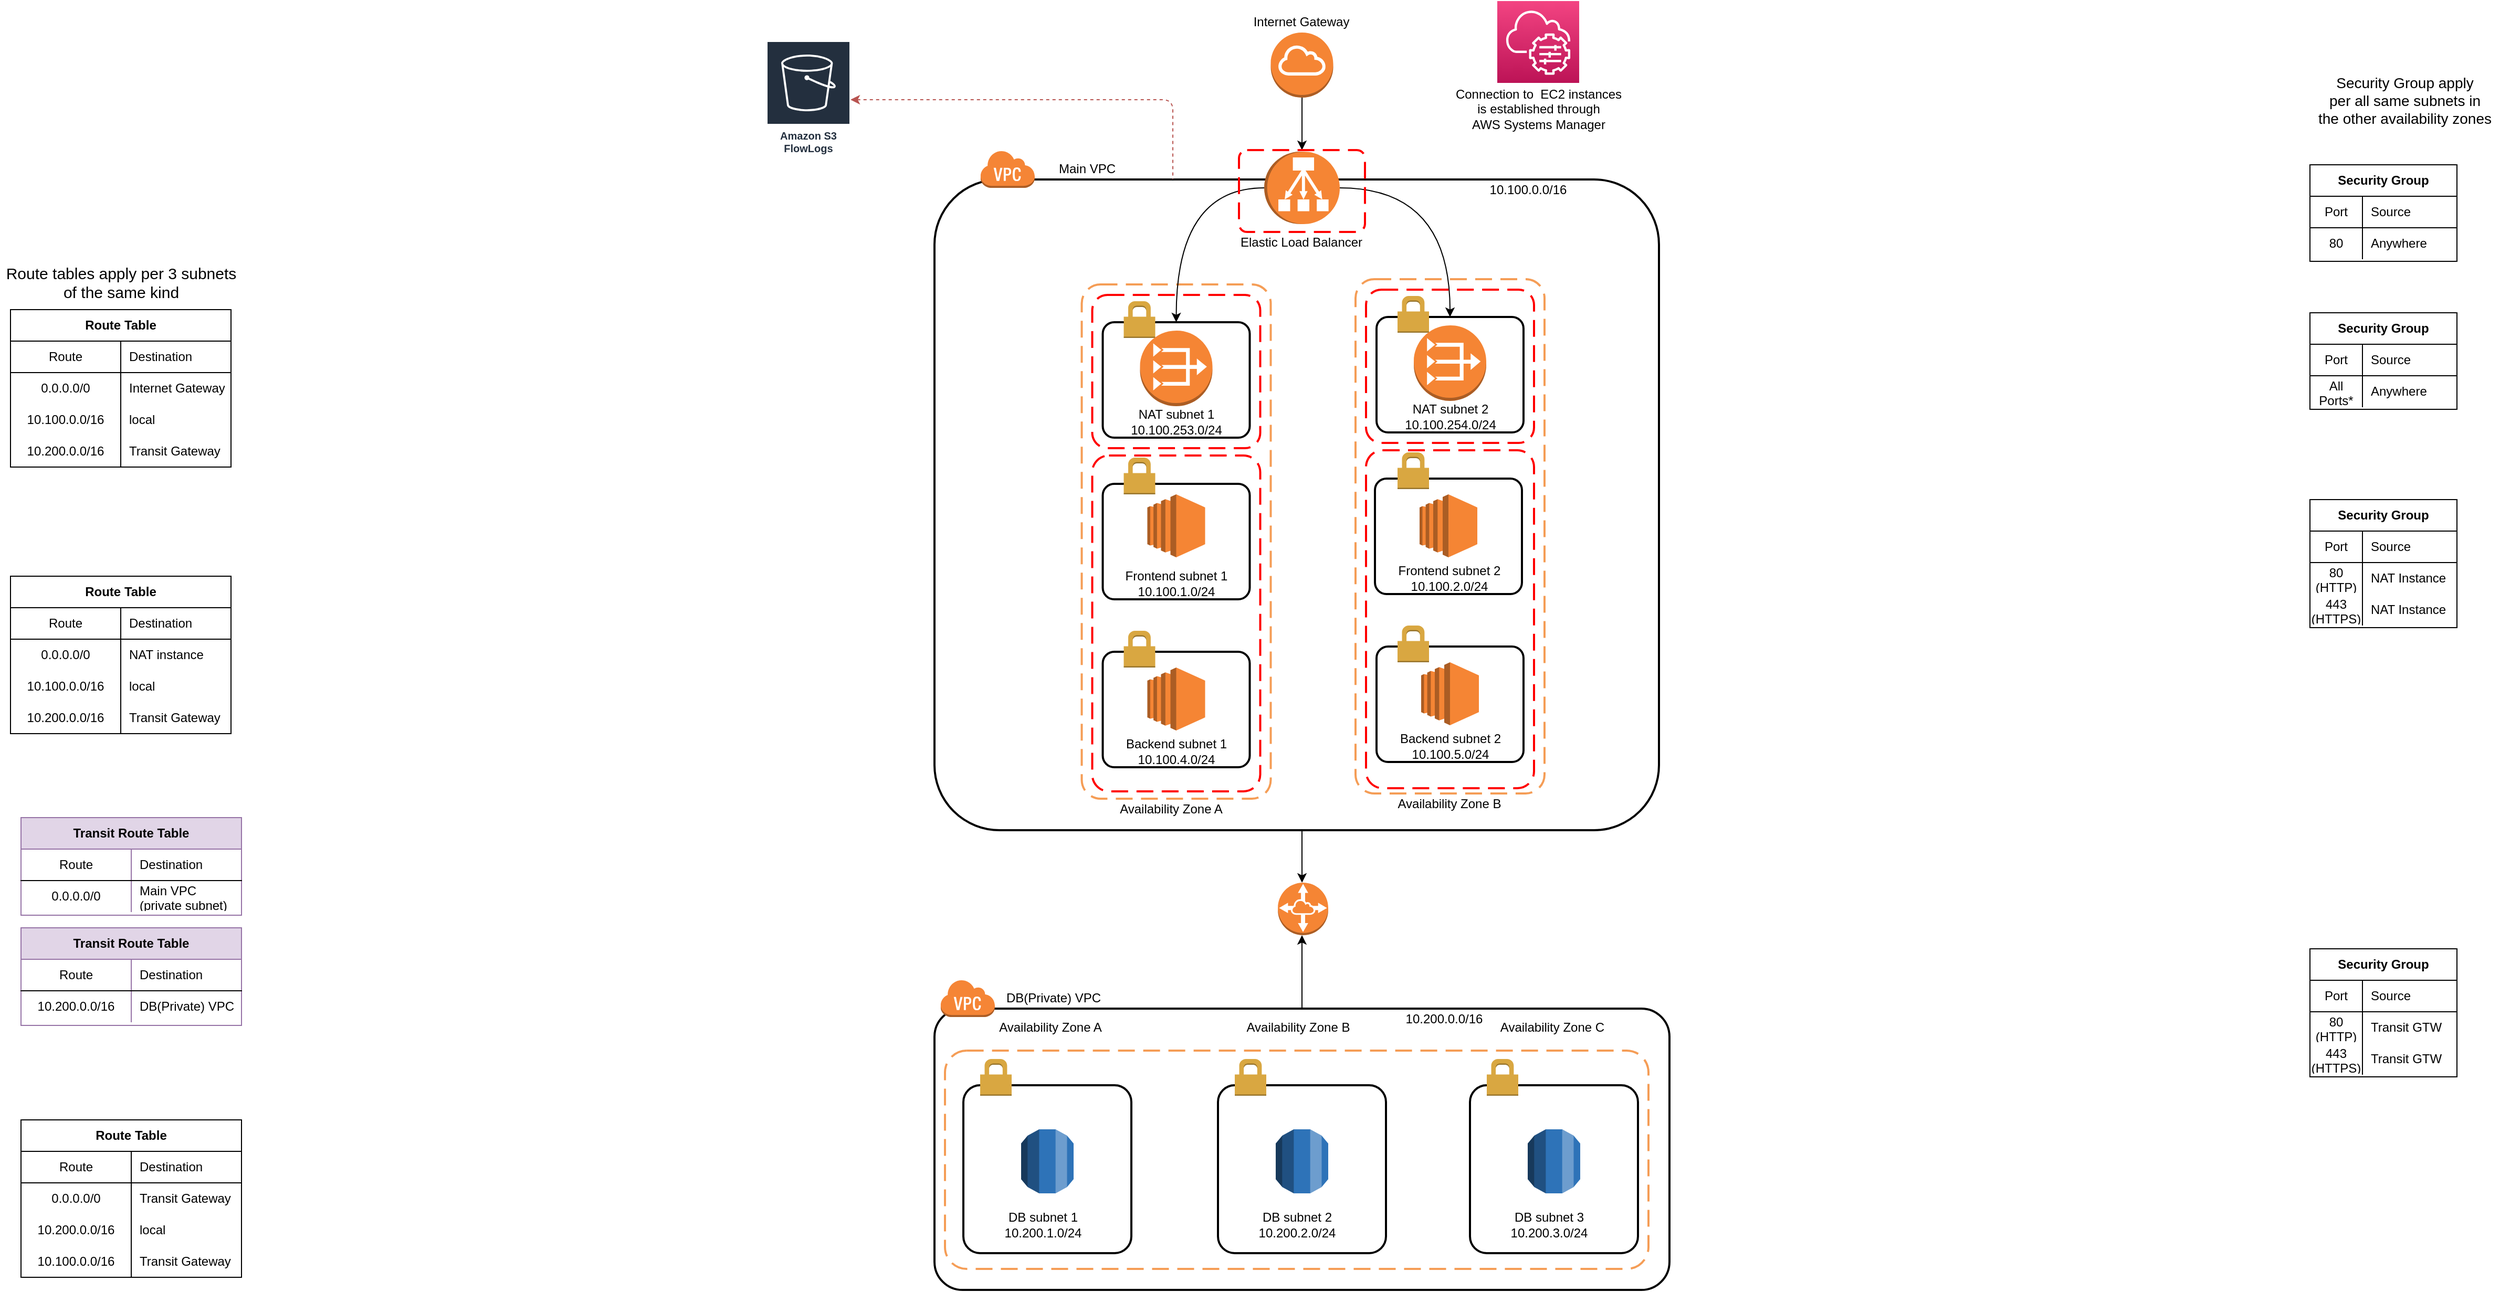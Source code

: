 <mxfile version="13.9.5" type="device"><diagram id="u-KpVl3LPuzqd1FLhE1K" name="Page-1"><mxGraphModel dx="2523" dy="2095" grid="1" gridSize="10" guides="1" tooltips="1" connect="1" arrows="1" fold="1" page="1" pageScale="1" pageWidth="850" pageHeight="1100" math="0" shadow="0"><root><mxCell id="0"/><mxCell id="1" parent="0"/><mxCell id="v0K3aCqld80PBdn51P-c-20" value="" style="rounded=1;arcSize=10;dashed=1;strokeColor=#ff0000;fillColor=none;gradientColor=none;dashPattern=8 4;strokeWidth=2;" parent="1" vertex="1"><mxGeometry x="771" y="208" width="160" height="322" as="geometry"/></mxCell><mxCell id="v0K3aCqld80PBdn51P-c-19" value="" style="rounded=1;arcSize=10;dashed=1;strokeColor=#ff0000;fillColor=none;gradientColor=none;dashPattern=8 4;strokeWidth=2;" parent="1" vertex="1"><mxGeometry x="510.25" y="213" width="160" height="320" as="geometry"/></mxCell><mxCell id="mze9OKE3lKUnxKF8dOwF-24" value="" style="rounded=1;arcSize=10;dashed=0;fillColor=none;gradientColor=none;strokeWidth=2;" parent="1" vertex="1"><mxGeometry x="360" y="-50" width="690" height="620" as="geometry"/></mxCell><mxCell id="xp6jMiDXwHvbQ9NNgR24-26" value="" style="rounded=1;arcSize=10;dashed=1;strokeColor=#F59D56;fillColor=none;gradientColor=none;dashPattern=8 4;strokeWidth=2;" parent="1" vertex="1"><mxGeometry x="761" y="45" width="180" height="490" as="geometry"/></mxCell><mxCell id="xp6jMiDXwHvbQ9NNgR24-25" value="" style="rounded=1;arcSize=10;dashed=1;strokeColor=#F59D56;fillColor=none;gradientColor=none;dashPattern=8 4;strokeWidth=2;" parent="1" vertex="1"><mxGeometry x="500.25" y="50" width="180" height="490" as="geometry"/></mxCell><mxCell id="mze9OKE3lKUnxKF8dOwF-36" value="" style="rounded=1;arcSize=10;dashed=0;fillColor=none;gradientColor=none;strokeWidth=2;" parent="1" vertex="1"><mxGeometry x="360" y="740" width="700" height="268" as="geometry"/></mxCell><mxCell id="8Pp00LctyCy5F-0Wo2qA-59" value="" style="rounded=1;arcSize=10;dashed=1;strokeColor=#F59D56;fillColor=none;gradientColor=none;dashPattern=8 4;strokeWidth=2;" parent="1" vertex="1"><mxGeometry x="370" y="780" width="670" height="208" as="geometry"/></mxCell><mxCell id="8Pp00LctyCy5F-0Wo2qA-6" value="" style="rounded=1;arcSize=10;dashed=0;fillColor=none;gradientColor=none;strokeWidth=2;" parent="1" vertex="1"><mxGeometry x="781" y="81" width="140" height="110" as="geometry"/></mxCell><mxCell id="8Pp00LctyCy5F-0Wo2qA-14" value="" style="rounded=1;arcSize=10;dashed=0;fillColor=none;gradientColor=none;strokeWidth=2;" parent="1" vertex="1"><mxGeometry x="520.25" y="86" width="140" height="110" as="geometry"/></mxCell><mxCell id="mze9OKE3lKUnxKF8dOwF-27" value="" style="rounded=1;arcSize=10;dashed=0;fillColor=none;gradientColor=none;strokeWidth=2;" parent="1" vertex="1"><mxGeometry x="520.25" y="240" width="140" height="110" as="geometry"/></mxCell><mxCell id="mze9OKE3lKUnxKF8dOwF-35" style="edgeStyle=orthogonalEdgeStyle;rounded=0;orthogonalLoop=1;jettySize=auto;html=1;" parent="1" source="mze9OKE3lKUnxKF8dOwF-24" edge="1"><mxGeometry relative="1" as="geometry"><mxPoint x="710.059" y="620" as="targetPoint"/><Array as="points"><mxPoint x="710" y="600"/><mxPoint x="710" y="600"/></Array></mxGeometry></mxCell><mxCell id="mze9OKE3lKUnxKF8dOwF-25" value="" style="dashed=0;html=1;shape=mxgraph.aws3.virtual_private_cloud;fillColor=#F58536;gradientColor=none;dashed=0;" parent="1" vertex="1"><mxGeometry x="403.5" y="-78" width="52" height="36" as="geometry"/></mxCell><mxCell id="mze9OKE3lKUnxKF8dOwF-26" value="" style="outlineConnect=0;dashed=0;verticalLabelPosition=bottom;verticalAlign=top;align=center;html=1;shape=mxgraph.aws3.ec2;fillColor=#F58534;gradientColor=none;" parent="1" vertex="1"><mxGeometry x="562.75" y="250" width="55" height="60" as="geometry"/></mxCell><mxCell id="mze9OKE3lKUnxKF8dOwF-28" value="" style="dashed=0;html=1;shape=mxgraph.aws3.permissions;fillColor=#D9A741;gradientColor=none;dashed=0;" parent="1" vertex="1"><mxGeometry x="540.25" y="215" width="30" height="35" as="geometry"/></mxCell><mxCell id="mze9OKE3lKUnxKF8dOwF-29" value="Main VPC" style="text;html=1;align=center;verticalAlign=middle;resizable=0;points=[];autosize=1;" parent="1" vertex="1"><mxGeometry x="470" y="-70" width="70" height="20" as="geometry"/></mxCell><mxCell id="mze9OKE3lKUnxKF8dOwF-31" value="Frontend subnet 1&lt;br&gt;10.100.1.0/24" style="text;html=1;align=center;verticalAlign=middle;resizable=0;points=[];autosize=1;" parent="1" vertex="1"><mxGeometry x="535.25" y="320" width="110" height="30" as="geometry"/></mxCell><mxCell id="8Pp00LctyCy5F-0Wo2qA-65" style="edgeStyle=orthogonalEdgeStyle;rounded=0;orthogonalLoop=1;jettySize=auto;html=1;" parent="1" source="mze9OKE3lKUnxKF8dOwF-36" edge="1"><mxGeometry relative="1" as="geometry"><mxPoint x="710" y="670" as="targetPoint"/></mxGeometry></mxCell><mxCell id="mze9OKE3lKUnxKF8dOwF-37" value="" style="dashed=0;html=1;shape=mxgraph.aws3.virtual_private_cloud;fillColor=#F58536;gradientColor=none;dashed=0;" parent="1" vertex="1"><mxGeometry x="365.5" y="712" width="52" height="36" as="geometry"/></mxCell><mxCell id="mze9OKE3lKUnxKF8dOwF-41" value="DB(Private) VPC" style="text;html=1;align=center;verticalAlign=middle;resizable=0;points=[];autosize=1;" parent="1" vertex="1"><mxGeometry x="417.5" y="720" width="110" height="20" as="geometry"/></mxCell><mxCell id="xp6jMiDXwHvbQ9NNgR24-2" value="" style="outlineConnect=0;dashed=0;verticalLabelPosition=bottom;verticalAlign=top;align=center;html=1;shape=mxgraph.aws3.ec2;fillColor=#F58534;gradientColor=none;" parent="1" vertex="1"><mxGeometry x="822" y="250" width="55" height="60" as="geometry"/></mxCell><mxCell id="xp6jMiDXwHvbQ9NNgR24-3" value="" style="rounded=1;arcSize=10;dashed=0;fillColor=none;gradientColor=none;strokeWidth=2;" parent="1" vertex="1"><mxGeometry x="779.5" y="235" width="140" height="110" as="geometry"/></mxCell><mxCell id="xp6jMiDXwHvbQ9NNgR24-4" value="" style="dashed=0;html=1;shape=mxgraph.aws3.permissions;fillColor=#D9A741;gradientColor=none;dashed=0;" parent="1" vertex="1"><mxGeometry x="801" y="210" width="30" height="35" as="geometry"/></mxCell><mxCell id="xp6jMiDXwHvbQ9NNgR24-5" value="Frontend subnet 2&lt;br&gt;10.100.2.0/24" style="text;html=1;align=center;verticalAlign=middle;resizable=0;points=[];autosize=1;" parent="1" vertex="1"><mxGeometry x="794.5" y="315" width="110" height="30" as="geometry"/></mxCell><mxCell id="xp6jMiDXwHvbQ9NNgR24-10" value="" style="outlineConnect=0;dashed=0;verticalLabelPosition=bottom;verticalAlign=top;align=center;html=1;shape=mxgraph.aws3.ec2;fillColor=#F58534;gradientColor=none;" parent="1" vertex="1"><mxGeometry x="562.75" y="415" width="55" height="60" as="geometry"/></mxCell><mxCell id="xp6jMiDXwHvbQ9NNgR24-11" value="" style="rounded=1;arcSize=10;dashed=0;fillColor=none;gradientColor=none;strokeWidth=2;" parent="1" vertex="1"><mxGeometry x="520.25" y="400" width="140" height="110" as="geometry"/></mxCell><mxCell id="xp6jMiDXwHvbQ9NNgR24-12" value="" style="dashed=0;html=1;shape=mxgraph.aws3.permissions;fillColor=#D9A741;gradientColor=none;dashed=0;" parent="1" vertex="1"><mxGeometry x="540.25" y="380" width="30" height="35" as="geometry"/></mxCell><mxCell id="xp6jMiDXwHvbQ9NNgR24-13" value="Backend subnet 1&lt;br&gt;10.100.4.0/24" style="text;html=1;align=center;verticalAlign=middle;resizable=0;points=[];autosize=1;" parent="1" vertex="1"><mxGeometry x="535.25" y="480" width="110" height="30" as="geometry"/></mxCell><mxCell id="xp6jMiDXwHvbQ9NNgR24-14" value="" style="outlineConnect=0;dashed=0;verticalLabelPosition=bottom;verticalAlign=top;align=center;html=1;shape=mxgraph.aws3.ec2;fillColor=#F58534;gradientColor=none;" parent="1" vertex="1"><mxGeometry x="823.5" y="410" width="55" height="60" as="geometry"/></mxCell><mxCell id="xp6jMiDXwHvbQ9NNgR24-15" value="" style="rounded=1;arcSize=10;dashed=0;fillColor=none;gradientColor=none;strokeWidth=2;" parent="1" vertex="1"><mxGeometry x="781" y="395" width="140" height="110" as="geometry"/></mxCell><mxCell id="xp6jMiDXwHvbQ9NNgR24-16" value="" style="dashed=0;html=1;shape=mxgraph.aws3.permissions;fillColor=#D9A741;gradientColor=none;dashed=0;" parent="1" vertex="1"><mxGeometry x="801" y="375" width="30" height="35" as="geometry"/></mxCell><mxCell id="xp6jMiDXwHvbQ9NNgR24-17" value="Backend subnet 2&lt;br&gt;10.100.5.0/24" style="text;html=1;align=center;verticalAlign=middle;resizable=0;points=[];autosize=1;" parent="1" vertex="1"><mxGeometry x="796" y="475" width="110" height="30" as="geometry"/></mxCell><mxCell id="xp6jMiDXwHvbQ9NNgR24-28" value="Availability Zone A" style="text;html=1;align=center;verticalAlign=middle;resizable=0;points=[];autosize=1;" parent="1" vertex="1"><mxGeometry x="530.25" y="540" width="110" height="20" as="geometry"/></mxCell><mxCell id="xp6jMiDXwHvbQ9NNgR24-29" value="Availability Zone B" style="text;html=1;align=center;verticalAlign=middle;resizable=0;points=[];autosize=1;" parent="1" vertex="1"><mxGeometry x="794.5" y="535" width="110" height="20" as="geometry"/></mxCell><mxCell id="v0K3aCqld80PBdn51P-c-26" style="edgeStyle=orthogonalEdgeStyle;curved=1;orthogonalLoop=1;jettySize=auto;html=1;entryX=0.5;entryY=0;entryDx=0;entryDy=0;" parent="1" source="xp6jMiDXwHvbQ9NNgR24-37" target="v0K3aCqld80PBdn51P-c-25" edge="1"><mxGeometry relative="1" as="geometry"/></mxCell><mxCell id="xp6jMiDXwHvbQ9NNgR24-37" value="" style="outlineConnect=0;dashed=0;verticalLabelPosition=bottom;verticalAlign=top;align=center;html=1;shape=mxgraph.aws3.internet_gateway;fillColor=#F58534;gradientColor=none;" parent="1" vertex="1"><mxGeometry x="680.25" y="-190" width="59.5" height="62" as="geometry"/></mxCell><mxCell id="8Pp00LctyCy5F-0Wo2qA-7" value="" style="dashed=0;html=1;shape=mxgraph.aws3.permissions;fillColor=#D9A741;gradientColor=none;dashed=0;" parent="1" vertex="1"><mxGeometry x="801" y="61" width="30" height="35" as="geometry"/></mxCell><mxCell id="8Pp00LctyCy5F-0Wo2qA-8" value="NAT subnet 2&lt;br&gt;10.100.254.0/24" style="text;html=1;align=center;verticalAlign=middle;resizable=0;points=[];autosize=1;" parent="1" vertex="1"><mxGeometry x="801" y="161" width="100" height="30" as="geometry"/></mxCell><mxCell id="8Pp00LctyCy5F-0Wo2qA-15" value="" style="dashed=0;html=1;shape=mxgraph.aws3.permissions;fillColor=#D9A741;gradientColor=none;dashed=0;" parent="1" vertex="1"><mxGeometry x="540.25" y="66" width="30" height="35" as="geometry"/></mxCell><mxCell id="8Pp00LctyCy5F-0Wo2qA-16" value="NAT subnet 1&lt;br&gt;10.100.253.0/24" style="text;html=1;align=center;verticalAlign=middle;resizable=0;points=[];autosize=1;" parent="1" vertex="1"><mxGeometry x="540.25" y="166" width="100" height="30" as="geometry"/></mxCell><mxCell id="8Pp00LctyCy5F-0Wo2qA-17" value="" style="outlineConnect=0;dashed=0;verticalLabelPosition=bottom;verticalAlign=top;align=center;html=1;shape=mxgraph.aws3.vpc_nat_gateway;fillColor=#F58534;gradientColor=none;" parent="1" vertex="1"><mxGeometry x="555.75" y="94" width="69" height="72" as="geometry"/></mxCell><mxCell id="8Pp00LctyCy5F-0Wo2qA-22" value="" style="outlineConnect=0;dashed=0;verticalLabelPosition=bottom;verticalAlign=top;align=center;html=1;shape=mxgraph.aws3.vpc_nat_gateway;fillColor=#F58534;gradientColor=none;" parent="1" vertex="1"><mxGeometry x="816.5" y="89" width="69" height="72" as="geometry"/></mxCell><mxCell id="8Pp00LctyCy5F-0Wo2qA-44" value="" style="rounded=1;arcSize=10;dashed=0;fillColor=none;gradientColor=none;strokeWidth=2;" parent="1" vertex="1"><mxGeometry x="387.5" y="813" width="160" height="160" as="geometry"/></mxCell><mxCell id="8Pp00LctyCy5F-0Wo2qA-45" value="" style="dashed=0;html=1;shape=mxgraph.aws3.permissions;fillColor=#D9A741;gradientColor=none;dashed=0;" parent="1" vertex="1"><mxGeometry x="403.5" y="788" width="30" height="35" as="geometry"/></mxCell><mxCell id="8Pp00LctyCy5F-0Wo2qA-46" value="DB subnet 1&lt;br&gt;10.200.1.0/24" style="text;html=1;align=center;verticalAlign=middle;resizable=0;points=[];autosize=1;" parent="1" vertex="1"><mxGeometry x="417.5" y="930.5" width="90" height="30" as="geometry"/></mxCell><mxCell id="8Pp00LctyCy5F-0Wo2qA-47" value="" style="outlineConnect=0;dashed=0;verticalLabelPosition=bottom;verticalAlign=top;align=center;html=1;shape=mxgraph.aws3.rds;fillColor=#2E73B8;gradientColor=none;" parent="1" vertex="1"><mxGeometry x="442.5" y="855" width="50" height="61" as="geometry"/></mxCell><mxCell id="8Pp00LctyCy5F-0Wo2qA-48" value="" style="rounded=1;arcSize=10;dashed=0;fillColor=none;gradientColor=none;strokeWidth=2;" parent="1" vertex="1"><mxGeometry x="630" y="813" width="160" height="160" as="geometry"/></mxCell><mxCell id="8Pp00LctyCy5F-0Wo2qA-49" value="" style="dashed=0;html=1;shape=mxgraph.aws3.permissions;fillColor=#D9A741;gradientColor=none;dashed=0;" parent="1" vertex="1"><mxGeometry x="646" y="788" width="30" height="35" as="geometry"/></mxCell><mxCell id="8Pp00LctyCy5F-0Wo2qA-50" value="DB subnet 2&lt;br&gt;10.200.2.0/24" style="text;html=1;align=center;verticalAlign=middle;resizable=0;points=[];autosize=1;" parent="1" vertex="1"><mxGeometry x="660" y="930.5" width="90" height="30" as="geometry"/></mxCell><mxCell id="8Pp00LctyCy5F-0Wo2qA-51" value="" style="outlineConnect=0;dashed=0;verticalLabelPosition=bottom;verticalAlign=top;align=center;html=1;shape=mxgraph.aws3.rds;fillColor=#2E73B8;gradientColor=none;" parent="1" vertex="1"><mxGeometry x="685" y="855" width="50" height="61" as="geometry"/></mxCell><mxCell id="8Pp00LctyCy5F-0Wo2qA-52" value="" style="rounded=1;arcSize=10;dashed=0;fillColor=none;gradientColor=none;strokeWidth=2;" parent="1" vertex="1"><mxGeometry x="870" y="813" width="160" height="160" as="geometry"/></mxCell><mxCell id="8Pp00LctyCy5F-0Wo2qA-53" value="" style="dashed=0;html=1;shape=mxgraph.aws3.permissions;fillColor=#D9A741;gradientColor=none;dashed=0;" parent="1" vertex="1"><mxGeometry x="886" y="788" width="30" height="35" as="geometry"/></mxCell><mxCell id="8Pp00LctyCy5F-0Wo2qA-54" value="DB subnet 3&lt;br&gt;10.200.3.0/24" style="text;html=1;align=center;verticalAlign=middle;resizable=0;points=[];autosize=1;" parent="1" vertex="1"><mxGeometry x="900" y="930.5" width="90" height="30" as="geometry"/></mxCell><mxCell id="8Pp00LctyCy5F-0Wo2qA-55" value="" style="outlineConnect=0;dashed=0;verticalLabelPosition=bottom;verticalAlign=top;align=center;html=1;shape=mxgraph.aws3.rds;fillColor=#2E73B8;gradientColor=none;" parent="1" vertex="1"><mxGeometry x="925" y="855" width="50" height="61" as="geometry"/></mxCell><mxCell id="8Pp00LctyCy5F-0Wo2qA-62" value="Availability Zone A" style="text;html=1;align=center;verticalAlign=middle;resizable=0;points=[];autosize=1;" parent="1" vertex="1"><mxGeometry x="414.75" y="748" width="110" height="20" as="geometry"/></mxCell><mxCell id="8Pp00LctyCy5F-0Wo2qA-63" value="Availability Zone B" style="text;html=1;align=center;verticalAlign=middle;resizable=0;points=[];autosize=1;" parent="1" vertex="1"><mxGeometry x="651" y="748" width="110" height="20" as="geometry"/></mxCell><mxCell id="8Pp00LctyCy5F-0Wo2qA-64" value="Availability Zone C" style="text;html=1;align=center;verticalAlign=middle;resizable=0;points=[];autosize=1;" parent="1" vertex="1"><mxGeometry x="892.5" y="748" width="110" height="20" as="geometry"/></mxCell><mxCell id="8Pp00LctyCy5F-0Wo2qA-66" value="" style="outlineConnect=0;fontColor=#232F3E;gradientColor=#F34482;gradientDirection=north;fillColor=#BC1356;strokeColor=#ffffff;dashed=0;verticalLabelPosition=bottom;verticalAlign=top;align=center;html=1;fontSize=12;fontStyle=0;aspect=fixed;shape=mxgraph.aws4.resourceIcon;resIcon=mxgraph.aws4.systems_manager;" parent="1" vertex="1"><mxGeometry x="896" y="-220" width="78" height="78" as="geometry"/></mxCell><mxCell id="GZKJ5FQ2ffRiid-QyFA0-5" value="Route Table" style="shape=table;html=1;whiteSpace=wrap;startSize=30;container=1;collapsible=0;childLayout=tableLayout;fixedRows=1;rowLines=0;fontStyle=1;align=center;" parent="1" vertex="1"><mxGeometry x="-510" y="846" width="210" height="150" as="geometry"/></mxCell><mxCell id="GZKJ5FQ2ffRiid-QyFA0-6" value="" style="shape=partialRectangle;html=1;whiteSpace=wrap;collapsible=0;dropTarget=0;pointerEvents=0;fillColor=none;top=0;left=0;bottom=1;right=0;points=[[0,0.5],[1,0.5]];portConstraint=eastwest;" parent="GZKJ5FQ2ffRiid-QyFA0-5" vertex="1"><mxGeometry y="30" width="210" height="30" as="geometry"/></mxCell><mxCell id="GZKJ5FQ2ffRiid-QyFA0-7" value="Route" style="shape=partialRectangle;html=1;whiteSpace=wrap;connectable=0;fillColor=none;top=0;left=0;bottom=0;right=0;overflow=hidden;" parent="GZKJ5FQ2ffRiid-QyFA0-6" vertex="1"><mxGeometry width="105" height="30" as="geometry"/></mxCell><mxCell id="GZKJ5FQ2ffRiid-QyFA0-8" value="Destination" style="shape=partialRectangle;html=1;whiteSpace=wrap;connectable=0;fillColor=none;top=0;left=0;bottom=0;right=0;align=left;spacingLeft=6;overflow=hidden;" parent="GZKJ5FQ2ffRiid-QyFA0-6" vertex="1"><mxGeometry x="105" width="105" height="30" as="geometry"/></mxCell><mxCell id="GZKJ5FQ2ffRiid-QyFA0-9" value="" style="shape=partialRectangle;html=1;whiteSpace=wrap;collapsible=0;dropTarget=0;pointerEvents=0;fillColor=none;top=0;left=0;bottom=0;right=0;points=[[0,0.5],[1,0.5]];portConstraint=eastwest;" parent="GZKJ5FQ2ffRiid-QyFA0-5" vertex="1"><mxGeometry y="60" width="210" height="30" as="geometry"/></mxCell><mxCell id="GZKJ5FQ2ffRiid-QyFA0-10" value="0.0.0.0/0" style="shape=partialRectangle;html=1;whiteSpace=wrap;connectable=0;fillColor=none;top=0;left=0;bottom=0;right=0;overflow=hidden;" parent="GZKJ5FQ2ffRiid-QyFA0-9" vertex="1"><mxGeometry width="105" height="30" as="geometry"/></mxCell><mxCell id="GZKJ5FQ2ffRiid-QyFA0-11" value="Transit Gateway" style="shape=partialRectangle;html=1;whiteSpace=wrap;connectable=0;fillColor=none;top=0;left=0;bottom=0;right=0;align=left;spacingLeft=6;overflow=hidden;" parent="GZKJ5FQ2ffRiid-QyFA0-9" vertex="1"><mxGeometry x="105" width="105" height="30" as="geometry"/></mxCell><mxCell id="GZKJ5FQ2ffRiid-QyFA0-12" value="" style="shape=partialRectangle;html=1;whiteSpace=wrap;collapsible=0;dropTarget=0;pointerEvents=0;fillColor=none;top=0;left=0;bottom=0;right=0;points=[[0,0.5],[1,0.5]];portConstraint=eastwest;" parent="GZKJ5FQ2ffRiid-QyFA0-5" vertex="1"><mxGeometry y="90" width="210" height="30" as="geometry"/></mxCell><mxCell id="GZKJ5FQ2ffRiid-QyFA0-13" value="10.200.0.0/16" style="shape=partialRectangle;html=1;whiteSpace=wrap;connectable=0;fillColor=none;top=0;left=0;bottom=0;right=0;overflow=hidden;" parent="GZKJ5FQ2ffRiid-QyFA0-12" vertex="1"><mxGeometry width="105" height="30" as="geometry"/></mxCell><mxCell id="GZKJ5FQ2ffRiid-QyFA0-14" value="local" style="shape=partialRectangle;html=1;whiteSpace=wrap;connectable=0;fillColor=none;top=0;left=0;bottom=0;right=0;align=left;spacingLeft=6;overflow=hidden;" parent="GZKJ5FQ2ffRiid-QyFA0-12" vertex="1"><mxGeometry x="105" width="105" height="30" as="geometry"/></mxCell><mxCell id="GZKJ5FQ2ffRiid-QyFA0-20" style="shape=partialRectangle;html=1;whiteSpace=wrap;collapsible=0;dropTarget=0;pointerEvents=0;fillColor=none;top=0;left=0;bottom=0;right=0;points=[[0,0.5],[1,0.5]];portConstraint=eastwest;" parent="GZKJ5FQ2ffRiid-QyFA0-5" vertex="1"><mxGeometry y="120" width="210" height="30" as="geometry"/></mxCell><mxCell id="GZKJ5FQ2ffRiid-QyFA0-21" value="10.100.0.0/16" style="shape=partialRectangle;html=1;whiteSpace=wrap;connectable=0;fillColor=none;top=0;left=0;bottom=0;right=0;overflow=hidden;" parent="GZKJ5FQ2ffRiid-QyFA0-20" vertex="1"><mxGeometry width="105" height="30" as="geometry"/></mxCell><mxCell id="GZKJ5FQ2ffRiid-QyFA0-22" value="Transit Gateway" style="shape=partialRectangle;html=1;whiteSpace=wrap;connectable=0;fillColor=none;top=0;left=0;bottom=0;right=0;align=left;spacingLeft=6;overflow=hidden;" parent="GZKJ5FQ2ffRiid-QyFA0-20" vertex="1"><mxGeometry x="105" width="105" height="30" as="geometry"/></mxCell><mxCell id="GZKJ5FQ2ffRiid-QyFA0-23" value="Transit Route Table" style="shape=table;html=1;whiteSpace=wrap;startSize=30;container=1;collapsible=0;childLayout=tableLayout;fixedRows=1;rowLines=0;fontStyle=1;align=center;fillColor=#e1d5e7;strokeColor=#9673a6;" parent="1" vertex="1"><mxGeometry x="-510" y="558" width="210" height="93" as="geometry"/></mxCell><mxCell id="GZKJ5FQ2ffRiid-QyFA0-24" value="" style="shape=partialRectangle;html=1;whiteSpace=wrap;collapsible=0;dropTarget=0;pointerEvents=0;fillColor=none;top=0;left=0;bottom=1;right=0;points=[[0,0.5],[1,0.5]];portConstraint=eastwest;" parent="GZKJ5FQ2ffRiid-QyFA0-23" vertex="1"><mxGeometry y="30" width="210" height="30" as="geometry"/></mxCell><mxCell id="GZKJ5FQ2ffRiid-QyFA0-25" value="Route" style="shape=partialRectangle;html=1;whiteSpace=wrap;connectable=0;fillColor=none;top=0;left=0;bottom=0;right=0;overflow=hidden;" parent="GZKJ5FQ2ffRiid-QyFA0-24" vertex="1"><mxGeometry width="105" height="30" as="geometry"/></mxCell><mxCell id="GZKJ5FQ2ffRiid-QyFA0-26" value="Destination" style="shape=partialRectangle;html=1;whiteSpace=wrap;connectable=0;fillColor=none;top=0;left=0;bottom=0;right=0;align=left;spacingLeft=6;overflow=hidden;" parent="GZKJ5FQ2ffRiid-QyFA0-24" vertex="1"><mxGeometry x="105" width="105" height="30" as="geometry"/></mxCell><mxCell id="GZKJ5FQ2ffRiid-QyFA0-27" value="" style="shape=partialRectangle;html=1;whiteSpace=wrap;collapsible=0;dropTarget=0;pointerEvents=0;fillColor=none;top=0;left=0;bottom=0;right=0;points=[[0,0.5],[1,0.5]];portConstraint=eastwest;" parent="GZKJ5FQ2ffRiid-QyFA0-23" vertex="1"><mxGeometry y="60" width="210" height="30" as="geometry"/></mxCell><mxCell id="GZKJ5FQ2ffRiid-QyFA0-28" value="0.0.0.0/0" style="shape=partialRectangle;html=1;whiteSpace=wrap;connectable=0;fillColor=none;top=0;left=0;bottom=0;right=0;overflow=hidden;" parent="GZKJ5FQ2ffRiid-QyFA0-27" vertex="1"><mxGeometry width="105" height="30" as="geometry"/></mxCell><mxCell id="GZKJ5FQ2ffRiid-QyFA0-29" value="Main VPC (private subnet)" style="shape=partialRectangle;html=1;whiteSpace=wrap;connectable=0;fillColor=none;top=0;left=0;bottom=0;right=0;align=left;spacingLeft=6;overflow=hidden;" parent="GZKJ5FQ2ffRiid-QyFA0-27" vertex="1"><mxGeometry x="105" width="105" height="30" as="geometry"/></mxCell><mxCell id="GZKJ5FQ2ffRiid-QyFA0-39" value="Route Table" style="shape=table;html=1;whiteSpace=wrap;startSize=30;container=1;collapsible=0;childLayout=tableLayout;fixedRows=1;rowLines=0;fontStyle=1;align=center;" parent="1" vertex="1"><mxGeometry x="-520" y="328" width="210" height="150" as="geometry"/></mxCell><mxCell id="GZKJ5FQ2ffRiid-QyFA0-40" value="" style="shape=partialRectangle;html=1;whiteSpace=wrap;collapsible=0;dropTarget=0;pointerEvents=0;fillColor=none;top=0;left=0;bottom=1;right=0;points=[[0,0.5],[1,0.5]];portConstraint=eastwest;" parent="GZKJ5FQ2ffRiid-QyFA0-39" vertex="1"><mxGeometry y="30" width="210" height="30" as="geometry"/></mxCell><mxCell id="GZKJ5FQ2ffRiid-QyFA0-41" value="Route" style="shape=partialRectangle;html=1;whiteSpace=wrap;connectable=0;fillColor=none;top=0;left=0;bottom=0;right=0;overflow=hidden;" parent="GZKJ5FQ2ffRiid-QyFA0-40" vertex="1"><mxGeometry width="105" height="30" as="geometry"/></mxCell><mxCell id="GZKJ5FQ2ffRiid-QyFA0-42" value="Destination" style="shape=partialRectangle;html=1;whiteSpace=wrap;connectable=0;fillColor=none;top=0;left=0;bottom=0;right=0;align=left;spacingLeft=6;overflow=hidden;" parent="GZKJ5FQ2ffRiid-QyFA0-40" vertex="1"><mxGeometry x="105" width="105" height="30" as="geometry"/></mxCell><mxCell id="GZKJ5FQ2ffRiid-QyFA0-43" value="" style="shape=partialRectangle;html=1;whiteSpace=wrap;collapsible=0;dropTarget=0;pointerEvents=0;fillColor=none;top=0;left=0;bottom=0;right=0;points=[[0,0.5],[1,0.5]];portConstraint=eastwest;" parent="GZKJ5FQ2ffRiid-QyFA0-39" vertex="1"><mxGeometry y="60" width="210" height="30" as="geometry"/></mxCell><mxCell id="GZKJ5FQ2ffRiid-QyFA0-44" value="0.0.0.0/0" style="shape=partialRectangle;html=1;whiteSpace=wrap;connectable=0;fillColor=none;top=0;left=0;bottom=0;right=0;overflow=hidden;" parent="GZKJ5FQ2ffRiid-QyFA0-43" vertex="1"><mxGeometry width="105" height="30" as="geometry"/></mxCell><mxCell id="GZKJ5FQ2ffRiid-QyFA0-45" value="NAT instance" style="shape=partialRectangle;html=1;whiteSpace=wrap;connectable=0;fillColor=none;top=0;left=0;bottom=0;right=0;align=left;spacingLeft=6;overflow=hidden;" parent="GZKJ5FQ2ffRiid-QyFA0-43" vertex="1"><mxGeometry x="105" width="105" height="30" as="geometry"/></mxCell><mxCell id="GZKJ5FQ2ffRiid-QyFA0-46" value="" style="shape=partialRectangle;html=1;whiteSpace=wrap;collapsible=0;dropTarget=0;pointerEvents=0;fillColor=none;top=0;left=0;bottom=0;right=0;points=[[0,0.5],[1,0.5]];portConstraint=eastwest;" parent="GZKJ5FQ2ffRiid-QyFA0-39" vertex="1"><mxGeometry y="90" width="210" height="30" as="geometry"/></mxCell><mxCell id="GZKJ5FQ2ffRiid-QyFA0-47" value="10.100.0.0/16" style="shape=partialRectangle;html=1;whiteSpace=wrap;connectable=0;fillColor=none;top=0;left=0;bottom=0;right=0;overflow=hidden;" parent="GZKJ5FQ2ffRiid-QyFA0-46" vertex="1"><mxGeometry width="105" height="30" as="geometry"/></mxCell><mxCell id="GZKJ5FQ2ffRiid-QyFA0-48" value="local" style="shape=partialRectangle;html=1;whiteSpace=wrap;connectable=0;fillColor=none;top=0;left=0;bottom=0;right=0;align=left;spacingLeft=6;overflow=hidden;" parent="GZKJ5FQ2ffRiid-QyFA0-46" vertex="1"><mxGeometry x="105" width="105" height="30" as="geometry"/></mxCell><mxCell id="i0_fWPrK4QtN7cCdfT3f-18" style="shape=partialRectangle;html=1;whiteSpace=wrap;collapsible=0;dropTarget=0;pointerEvents=0;fillColor=none;top=0;left=0;bottom=0;right=0;points=[[0,0.5],[1,0.5]];portConstraint=eastwest;" parent="GZKJ5FQ2ffRiid-QyFA0-39" vertex="1"><mxGeometry y="120" width="210" height="30" as="geometry"/></mxCell><mxCell id="i0_fWPrK4QtN7cCdfT3f-19" value="10.200.0.0/16" style="shape=partialRectangle;html=1;whiteSpace=wrap;connectable=0;fillColor=none;top=0;left=0;bottom=0;right=0;overflow=hidden;" parent="i0_fWPrK4QtN7cCdfT3f-18" vertex="1"><mxGeometry width="105" height="30" as="geometry"/></mxCell><mxCell id="i0_fWPrK4QtN7cCdfT3f-20" value="Transit Gateway" style="shape=partialRectangle;html=1;whiteSpace=wrap;connectable=0;fillColor=none;top=0;left=0;bottom=0;right=0;align=left;spacingLeft=6;overflow=hidden;" parent="i0_fWPrK4QtN7cCdfT3f-18" vertex="1"><mxGeometry x="105" width="105" height="30" as="geometry"/></mxCell><mxCell id="GZKJ5FQ2ffRiid-QyFA0-63" value="Route Table" style="shape=table;html=1;whiteSpace=wrap;startSize=30;container=1;collapsible=0;childLayout=tableLayout;fixedRows=1;rowLines=0;fontStyle=1;align=center;" parent="1" vertex="1"><mxGeometry x="-520" y="74" width="210" height="150" as="geometry"/></mxCell><mxCell id="GZKJ5FQ2ffRiid-QyFA0-64" value="" style="shape=partialRectangle;html=1;whiteSpace=wrap;collapsible=0;dropTarget=0;pointerEvents=0;fillColor=none;top=0;left=0;bottom=1;right=0;points=[[0,0.5],[1,0.5]];portConstraint=eastwest;" parent="GZKJ5FQ2ffRiid-QyFA0-63" vertex="1"><mxGeometry y="30" width="210" height="30" as="geometry"/></mxCell><mxCell id="GZKJ5FQ2ffRiid-QyFA0-65" value="Route" style="shape=partialRectangle;html=1;whiteSpace=wrap;connectable=0;fillColor=none;top=0;left=0;bottom=0;right=0;overflow=hidden;" parent="GZKJ5FQ2ffRiid-QyFA0-64" vertex="1"><mxGeometry width="105" height="30" as="geometry"/></mxCell><mxCell id="GZKJ5FQ2ffRiid-QyFA0-66" value="Destination" style="shape=partialRectangle;html=1;whiteSpace=wrap;connectable=0;fillColor=none;top=0;left=0;bottom=0;right=0;align=left;spacingLeft=6;overflow=hidden;" parent="GZKJ5FQ2ffRiid-QyFA0-64" vertex="1"><mxGeometry x="105" width="105" height="30" as="geometry"/></mxCell><mxCell id="GZKJ5FQ2ffRiid-QyFA0-67" value="" style="shape=partialRectangle;html=1;whiteSpace=wrap;collapsible=0;dropTarget=0;pointerEvents=0;fillColor=none;top=0;left=0;bottom=0;right=0;points=[[0,0.5],[1,0.5]];portConstraint=eastwest;" parent="GZKJ5FQ2ffRiid-QyFA0-63" vertex="1"><mxGeometry y="60" width="210" height="30" as="geometry"/></mxCell><mxCell id="GZKJ5FQ2ffRiid-QyFA0-68" value="0.0.0.0/0" style="shape=partialRectangle;html=1;whiteSpace=wrap;connectable=0;fillColor=none;top=0;left=0;bottom=0;right=0;overflow=hidden;" parent="GZKJ5FQ2ffRiid-QyFA0-67" vertex="1"><mxGeometry width="105" height="30" as="geometry"/></mxCell><mxCell id="GZKJ5FQ2ffRiid-QyFA0-69" value="Internet Gateway" style="shape=partialRectangle;html=1;whiteSpace=wrap;connectable=0;fillColor=none;top=0;left=0;bottom=0;right=0;align=left;spacingLeft=6;overflow=hidden;" parent="GZKJ5FQ2ffRiid-QyFA0-67" vertex="1"><mxGeometry x="105" width="105" height="30" as="geometry"/></mxCell><mxCell id="GZKJ5FQ2ffRiid-QyFA0-70" value="" style="shape=partialRectangle;html=1;whiteSpace=wrap;collapsible=0;dropTarget=0;pointerEvents=0;fillColor=none;top=0;left=0;bottom=0;right=0;points=[[0,0.5],[1,0.5]];portConstraint=eastwest;" parent="GZKJ5FQ2ffRiid-QyFA0-63" vertex="1"><mxGeometry y="90" width="210" height="30" as="geometry"/></mxCell><mxCell id="GZKJ5FQ2ffRiid-QyFA0-71" value="10.100.0.0/16" style="shape=partialRectangle;html=1;whiteSpace=wrap;connectable=0;fillColor=none;top=0;left=0;bottom=0;right=0;overflow=hidden;" parent="GZKJ5FQ2ffRiid-QyFA0-70" vertex="1"><mxGeometry width="105" height="30" as="geometry"/></mxCell><mxCell id="GZKJ5FQ2ffRiid-QyFA0-72" value="local" style="shape=partialRectangle;html=1;whiteSpace=wrap;connectable=0;fillColor=none;top=0;left=0;bottom=0;right=0;align=left;spacingLeft=6;overflow=hidden;" parent="GZKJ5FQ2ffRiid-QyFA0-70" vertex="1"><mxGeometry x="105" width="105" height="30" as="geometry"/></mxCell><mxCell id="GZKJ5FQ2ffRiid-QyFA0-79" style="shape=partialRectangle;html=1;whiteSpace=wrap;collapsible=0;dropTarget=0;pointerEvents=0;fillColor=none;top=0;left=0;bottom=0;right=0;points=[[0,0.5],[1,0.5]];portConstraint=eastwest;" parent="GZKJ5FQ2ffRiid-QyFA0-63" vertex="1"><mxGeometry y="120" width="210" height="30" as="geometry"/></mxCell><mxCell id="GZKJ5FQ2ffRiid-QyFA0-80" value="10.200.0.0/16" style="shape=partialRectangle;html=1;whiteSpace=wrap;connectable=0;fillColor=none;top=0;left=0;bottom=0;right=0;overflow=hidden;" parent="GZKJ5FQ2ffRiid-QyFA0-79" vertex="1"><mxGeometry width="105" height="30" as="geometry"/></mxCell><mxCell id="GZKJ5FQ2ffRiid-QyFA0-81" value="Transit Gateway" style="shape=partialRectangle;html=1;whiteSpace=wrap;connectable=0;fillColor=none;top=0;left=0;bottom=0;right=0;align=left;spacingLeft=6;overflow=hidden;" parent="GZKJ5FQ2ffRiid-QyFA0-79" vertex="1"><mxGeometry x="105" width="105" height="30" as="geometry"/></mxCell><mxCell id="GZKJ5FQ2ffRiid-QyFA0-75" value="10.100.0.0/16" style="text;html=1;align=center;verticalAlign=middle;resizable=0;points=[];autosize=1;" parent="1" vertex="1"><mxGeometry x="880" y="-50" width="90" height="20" as="geometry"/></mxCell><mxCell id="GZKJ5FQ2ffRiid-QyFA0-76" value="10.200.0.0/16" style="text;html=1;align=center;verticalAlign=middle;resizable=0;points=[];autosize=1;" parent="1" vertex="1"><mxGeometry x="800" y="740" width="90" height="20" as="geometry"/></mxCell><mxCell id="v0K3aCqld80PBdn51P-c-1" value="&lt;font style=&quot;font-size: 15px&quot;&gt;Route tables apply per 3 subnets&lt;br&gt;of the same kind&lt;/font&gt;" style="text;html=1;align=center;verticalAlign=middle;resizable=0;points=[];autosize=1;" parent="1" vertex="1"><mxGeometry x="-530" y="28" width="230" height="40" as="geometry"/></mxCell><mxCell id="v0K3aCqld80PBdn51P-c-5" value="Connection to&amp;nbsp; EC2 instances&lt;br&gt;is established through&lt;br&gt;AWS Systems Manager" style="text;html=1;align=center;verticalAlign=middle;resizable=0;points=[];autosize=1;" parent="1" vertex="1"><mxGeometry x="850" y="-142" width="170" height="50" as="geometry"/></mxCell><mxCell id="v0K3aCqld80PBdn51P-c-11" style="edgeStyle=orthogonalEdgeStyle;curved=1;orthogonalLoop=1;jettySize=auto;html=1;entryX=0.5;entryY=0;entryDx=0;entryDy=0;" parent="1" source="v0K3aCqld80PBdn51P-c-6" target="8Pp00LctyCy5F-0Wo2qA-14" edge="1"><mxGeometry relative="1" as="geometry"/></mxCell><mxCell id="v0K3aCqld80PBdn51P-c-12" style="edgeStyle=orthogonalEdgeStyle;curved=1;orthogonalLoop=1;jettySize=auto;html=1;entryX=0.5;entryY=0;entryDx=0;entryDy=0;" parent="1" source="v0K3aCqld80PBdn51P-c-6" target="8Pp00LctyCy5F-0Wo2qA-6" edge="1"><mxGeometry relative="1" as="geometry"/></mxCell><mxCell id="v0K3aCqld80PBdn51P-c-6" value="" style="outlineConnect=0;dashed=0;verticalLabelPosition=bottom;verticalAlign=top;align=center;html=1;shape=mxgraph.aws3.classic_load_balancer;fillColor=#F58534;gradientColor=none;rotation=90;" parent="1" vertex="1"><mxGeometry x="675.5" y="-78" width="69" height="72" as="geometry"/></mxCell><mxCell id="v0K3aCqld80PBdn51P-c-14" value="Elastic Load Balancer" style="text;html=1;align=center;verticalAlign=middle;resizable=0;points=[];autosize=1;" parent="1" vertex="1"><mxGeometry x="643.5" width="130" height="20" as="geometry"/></mxCell><mxCell id="v0K3aCqld80PBdn51P-c-22" value="" style="rounded=1;arcSize=10;dashed=1;strokeColor=#ff0000;fillColor=none;gradientColor=none;dashPattern=8 4;strokeWidth=2;" parent="1" vertex="1"><mxGeometry x="510.25" y="60" width="160" height="146" as="geometry"/></mxCell><mxCell id="v0K3aCqld80PBdn51P-c-23" value="" style="rounded=1;arcSize=10;dashed=1;strokeColor=#ff0000;fillColor=none;gradientColor=none;dashPattern=8 4;strokeWidth=2;" parent="1" vertex="1"><mxGeometry x="771" y="55" width="160" height="146" as="geometry"/></mxCell><mxCell id="v0K3aCqld80PBdn51P-c-64" value="Security Group" style="shape=table;html=1;whiteSpace=wrap;startSize=30;container=1;collapsible=0;childLayout=tableLayout;fixedRows=1;rowLines=0;fontStyle=1;align=center;" parent="1" vertex="1"><mxGeometry x="1670" y="77" width="140" height="92" as="geometry"/></mxCell><mxCell id="v0K3aCqld80PBdn51P-c-65" value="" style="shape=partialRectangle;html=1;whiteSpace=wrap;collapsible=0;dropTarget=0;pointerEvents=0;fillColor=none;top=0;left=0;bottom=1;right=0;points=[[0,0.5],[1,0.5]];portConstraint=eastwest;" parent="v0K3aCqld80PBdn51P-c-64" vertex="1"><mxGeometry y="30" width="140" height="30" as="geometry"/></mxCell><mxCell id="v0K3aCqld80PBdn51P-c-66" value="Port" style="shape=partialRectangle;html=1;whiteSpace=wrap;connectable=0;fillColor=none;top=0;left=0;bottom=0;right=0;overflow=hidden;" parent="v0K3aCqld80PBdn51P-c-65" vertex="1"><mxGeometry width="50" height="30" as="geometry"/></mxCell><mxCell id="v0K3aCqld80PBdn51P-c-67" value="Source" style="shape=partialRectangle;html=1;whiteSpace=wrap;connectable=0;fillColor=none;top=0;left=0;bottom=0;right=0;align=left;spacingLeft=6;overflow=hidden;" parent="v0K3aCqld80PBdn51P-c-65" vertex="1"><mxGeometry x="50" width="90" height="30" as="geometry"/></mxCell><mxCell id="v0K3aCqld80PBdn51P-c-68" value="" style="shape=partialRectangle;html=1;whiteSpace=wrap;collapsible=0;dropTarget=0;pointerEvents=0;fillColor=none;top=0;left=0;bottom=0;right=0;points=[[0,0.5],[1,0.5]];portConstraint=eastwest;" parent="v0K3aCqld80PBdn51P-c-64" vertex="1"><mxGeometry y="60" width="140" height="30" as="geometry"/></mxCell><mxCell id="v0K3aCqld80PBdn51P-c-69" value="All Ports*" style="shape=partialRectangle;html=1;whiteSpace=wrap;connectable=0;fillColor=none;top=0;left=0;bottom=0;right=0;overflow=hidden;" parent="v0K3aCqld80PBdn51P-c-68" vertex="1"><mxGeometry width="50" height="30" as="geometry"/></mxCell><mxCell id="v0K3aCqld80PBdn51P-c-70" value="Anywhere" style="shape=partialRectangle;html=1;whiteSpace=wrap;connectable=0;fillColor=none;top=0;left=0;bottom=0;right=0;align=left;spacingLeft=6;overflow=hidden;" parent="v0K3aCqld80PBdn51P-c-68" vertex="1"><mxGeometry x="50" width="90" height="30" as="geometry"/></mxCell><mxCell id="v0K3aCqld80PBdn51P-c-75" value="Security Group" style="shape=table;html=1;whiteSpace=wrap;startSize=30;container=1;collapsible=0;childLayout=tableLayout;fixedRows=1;rowLines=0;fontStyle=1;align=center;" parent="1" vertex="1"><mxGeometry x="1670" y="255" width="140" height="122" as="geometry"/></mxCell><mxCell id="v0K3aCqld80PBdn51P-c-76" value="" style="shape=partialRectangle;html=1;whiteSpace=wrap;collapsible=0;dropTarget=0;pointerEvents=0;fillColor=none;top=0;left=0;bottom=1;right=0;points=[[0,0.5],[1,0.5]];portConstraint=eastwest;" parent="v0K3aCqld80PBdn51P-c-75" vertex="1"><mxGeometry y="30" width="140" height="30" as="geometry"/></mxCell><mxCell id="v0K3aCqld80PBdn51P-c-77" value="Port" style="shape=partialRectangle;html=1;whiteSpace=wrap;connectable=0;fillColor=none;top=0;left=0;bottom=0;right=0;overflow=hidden;" parent="v0K3aCqld80PBdn51P-c-76" vertex="1"><mxGeometry width="50" height="30" as="geometry"/></mxCell><mxCell id="v0K3aCqld80PBdn51P-c-78" value="Source" style="shape=partialRectangle;html=1;whiteSpace=wrap;connectable=0;fillColor=none;top=0;left=0;bottom=0;right=0;align=left;spacingLeft=6;overflow=hidden;" parent="v0K3aCqld80PBdn51P-c-76" vertex="1"><mxGeometry x="50" width="90" height="30" as="geometry"/></mxCell><mxCell id="v0K3aCqld80PBdn51P-c-79" value="" style="shape=partialRectangle;html=1;whiteSpace=wrap;collapsible=0;dropTarget=0;pointerEvents=0;fillColor=none;top=0;left=0;bottom=0;right=0;points=[[0,0.5],[1,0.5]];portConstraint=eastwest;" parent="v0K3aCqld80PBdn51P-c-75" vertex="1"><mxGeometry y="60" width="140" height="30" as="geometry"/></mxCell><mxCell id="v0K3aCqld80PBdn51P-c-80" value="80 (HTTP)" style="shape=partialRectangle;html=1;whiteSpace=wrap;connectable=0;fillColor=none;top=0;left=0;bottom=0;right=0;overflow=hidden;" parent="v0K3aCqld80PBdn51P-c-79" vertex="1"><mxGeometry width="50" height="30" as="geometry"/></mxCell><mxCell id="v0K3aCqld80PBdn51P-c-81" value="NAT Instance" style="shape=partialRectangle;html=1;whiteSpace=wrap;connectable=0;fillColor=none;top=0;left=0;bottom=0;right=0;align=left;spacingLeft=6;overflow=hidden;" parent="v0K3aCqld80PBdn51P-c-79" vertex="1"><mxGeometry x="50" width="90" height="30" as="geometry"/></mxCell><mxCell id="v0K3aCqld80PBdn51P-c-83" style="shape=partialRectangle;html=1;whiteSpace=wrap;collapsible=0;dropTarget=0;pointerEvents=0;fillColor=none;top=0;left=0;bottom=0;right=0;points=[[0,0.5],[1,0.5]];portConstraint=eastwest;" parent="v0K3aCqld80PBdn51P-c-75" vertex="1"><mxGeometry y="90" width="140" height="30" as="geometry"/></mxCell><mxCell id="v0K3aCqld80PBdn51P-c-84" value="443 (HTTPS)" style="shape=partialRectangle;html=1;whiteSpace=wrap;connectable=0;fillColor=none;top=0;left=0;bottom=0;right=0;overflow=hidden;" parent="v0K3aCqld80PBdn51P-c-83" vertex="1"><mxGeometry width="50" height="30" as="geometry"/></mxCell><mxCell id="v0K3aCqld80PBdn51P-c-85" value="NAT Instance" style="shape=partialRectangle;html=1;whiteSpace=wrap;connectable=0;fillColor=none;top=0;left=0;bottom=0;right=0;align=left;spacingLeft=6;overflow=hidden;" parent="v0K3aCqld80PBdn51P-c-83" vertex="1"><mxGeometry x="50" width="90" height="30" as="geometry"/></mxCell><mxCell id="v0K3aCqld80PBdn51P-c-82" value="&lt;font style=&quot;font-size: 14px&quot;&gt;Security Group apply&lt;br&gt;per all same subnets in&lt;br&gt;the other availability zones&lt;/font&gt;" style="text;html=1;align=center;verticalAlign=middle;resizable=0;points=[];autosize=1;" parent="1" vertex="1"><mxGeometry x="1670" y="-150" width="180" height="50" as="geometry"/></mxCell><mxCell id="v0K3aCqld80PBdn51P-c-90" value="Security Group" style="shape=table;html=1;whiteSpace=wrap;startSize=30;container=1;collapsible=0;childLayout=tableLayout;fixedRows=1;rowLines=0;fontStyle=1;align=center;" parent="1" vertex="1"><mxGeometry x="1670" y="-64" width="140" height="92" as="geometry"/></mxCell><mxCell id="v0K3aCqld80PBdn51P-c-91" value="" style="shape=partialRectangle;html=1;whiteSpace=wrap;collapsible=0;dropTarget=0;pointerEvents=0;fillColor=none;top=0;left=0;bottom=1;right=0;points=[[0,0.5],[1,0.5]];portConstraint=eastwest;" parent="v0K3aCqld80PBdn51P-c-90" vertex="1"><mxGeometry y="30" width="140" height="30" as="geometry"/></mxCell><mxCell id="v0K3aCqld80PBdn51P-c-92" value="Port" style="shape=partialRectangle;html=1;whiteSpace=wrap;connectable=0;fillColor=none;top=0;left=0;bottom=0;right=0;overflow=hidden;" parent="v0K3aCqld80PBdn51P-c-91" vertex="1"><mxGeometry width="50" height="30" as="geometry"/></mxCell><mxCell id="v0K3aCqld80PBdn51P-c-93" value="Source" style="shape=partialRectangle;html=1;whiteSpace=wrap;connectable=0;fillColor=none;top=0;left=0;bottom=0;right=0;align=left;spacingLeft=6;overflow=hidden;" parent="v0K3aCqld80PBdn51P-c-91" vertex="1"><mxGeometry x="50" width="90" height="30" as="geometry"/></mxCell><mxCell id="v0K3aCqld80PBdn51P-c-94" value="" style="shape=partialRectangle;html=1;whiteSpace=wrap;collapsible=0;dropTarget=0;pointerEvents=0;fillColor=none;top=0;left=0;bottom=0;right=0;points=[[0,0.5],[1,0.5]];portConstraint=eastwest;" parent="v0K3aCqld80PBdn51P-c-90" vertex="1"><mxGeometry y="60" width="140" height="30" as="geometry"/></mxCell><mxCell id="v0K3aCqld80PBdn51P-c-95" value="80" style="shape=partialRectangle;html=1;whiteSpace=wrap;connectable=0;fillColor=none;top=0;left=0;bottom=0;right=0;overflow=hidden;" parent="v0K3aCqld80PBdn51P-c-94" vertex="1"><mxGeometry width="50" height="30" as="geometry"/></mxCell><mxCell id="v0K3aCqld80PBdn51P-c-96" value="Anywhere" style="shape=partialRectangle;html=1;whiteSpace=wrap;connectable=0;fillColor=none;top=0;left=0;bottom=0;right=0;align=left;spacingLeft=6;overflow=hidden;" parent="v0K3aCqld80PBdn51P-c-94" vertex="1"><mxGeometry x="50" width="90" height="30" as="geometry"/></mxCell><mxCell id="v0K3aCqld80PBdn51P-c-25" value="" style="rounded=1;arcSize=10;dashed=1;strokeColor=#ff0000;fillColor=none;gradientColor=none;dashPattern=8 4;strokeWidth=2;" parent="1" vertex="1"><mxGeometry x="650" y="-78" width="120" height="78" as="geometry"/></mxCell><mxCell id="i0_fWPrK4QtN7cCdfT3f-1" value="Transit Route Table" style="shape=table;html=1;whiteSpace=wrap;startSize=30;container=1;collapsible=0;childLayout=tableLayout;fixedRows=1;rowLines=0;fontStyle=1;align=center;fillColor=#e1d5e7;strokeColor=#9673a6;" parent="1" vertex="1"><mxGeometry x="-510" y="663" width="210" height="93" as="geometry"/></mxCell><mxCell id="i0_fWPrK4QtN7cCdfT3f-2" value="" style="shape=partialRectangle;html=1;whiteSpace=wrap;collapsible=0;dropTarget=0;pointerEvents=0;fillColor=none;top=0;left=0;bottom=1;right=0;points=[[0,0.5],[1,0.5]];portConstraint=eastwest;" parent="i0_fWPrK4QtN7cCdfT3f-1" vertex="1"><mxGeometry y="30" width="210" height="30" as="geometry"/></mxCell><mxCell id="i0_fWPrK4QtN7cCdfT3f-3" value="Route" style="shape=partialRectangle;html=1;whiteSpace=wrap;connectable=0;fillColor=none;top=0;left=0;bottom=0;right=0;overflow=hidden;" parent="i0_fWPrK4QtN7cCdfT3f-2" vertex="1"><mxGeometry width="105" height="30" as="geometry"/></mxCell><mxCell id="i0_fWPrK4QtN7cCdfT3f-4" value="Destination" style="shape=partialRectangle;html=1;whiteSpace=wrap;connectable=0;fillColor=none;top=0;left=0;bottom=0;right=0;align=left;spacingLeft=6;overflow=hidden;" parent="i0_fWPrK4QtN7cCdfT3f-2" vertex="1"><mxGeometry x="105" width="105" height="30" as="geometry"/></mxCell><mxCell id="i0_fWPrK4QtN7cCdfT3f-11" style="shape=partialRectangle;html=1;whiteSpace=wrap;collapsible=0;dropTarget=0;pointerEvents=0;fillColor=none;top=0;left=0;bottom=0;right=0;points=[[0,0.5],[1,0.5]];portConstraint=eastwest;" parent="i0_fWPrK4QtN7cCdfT3f-1" vertex="1"><mxGeometry y="60" width="210" height="30" as="geometry"/></mxCell><mxCell id="i0_fWPrK4QtN7cCdfT3f-12" value="10.200.0.0/16" style="shape=partialRectangle;html=1;whiteSpace=wrap;connectable=0;fillColor=none;top=0;left=0;bottom=0;right=0;overflow=hidden;" parent="i0_fWPrK4QtN7cCdfT3f-11" vertex="1"><mxGeometry width="105" height="30" as="geometry"/></mxCell><mxCell id="i0_fWPrK4QtN7cCdfT3f-13" value="DB(Private) VPC" style="shape=partialRectangle;html=1;whiteSpace=wrap;connectable=0;fillColor=none;top=0;left=0;bottom=0;right=0;align=left;spacingLeft=6;overflow=hidden;" parent="i0_fWPrK4QtN7cCdfT3f-11" vertex="1"><mxGeometry x="105" width="105" height="30" as="geometry"/></mxCell><mxCell id="i0_fWPrK4QtN7cCdfT3f-22" style="edgeStyle=orthogonalEdgeStyle;rounded=1;orthogonalLoop=1;jettySize=auto;html=1;entryX=0.329;entryY=0;entryDx=0;entryDy=0;entryPerimeter=0;dashed=1;startArrow=classic;startFill=1;endArrow=none;endFill=0;fillColor=#f8cecc;strokeColor=#b85450;" parent="1" source="i0_fWPrK4QtN7cCdfT3f-21" target="mze9OKE3lKUnxKF8dOwF-24" edge="1"><mxGeometry relative="1" as="geometry"/></mxCell><mxCell id="i0_fWPrK4QtN7cCdfT3f-21" value="Amazon S3&lt;br&gt;FlowLogs" style="outlineConnect=0;fontColor=#232F3E;gradientColor=none;strokeColor=#ffffff;fillColor=#232F3E;dashed=0;verticalLabelPosition=middle;verticalAlign=bottom;align=center;html=1;whiteSpace=wrap;fontSize=10;fontStyle=1;spacing=3;shape=mxgraph.aws4.productIcon;prIcon=mxgraph.aws4.s3;" parent="1" vertex="1"><mxGeometry x="200" y="-182" width="80" height="112" as="geometry"/></mxCell><mxCell id="i0_fWPrK4QtN7cCdfT3f-24" value="Security Group" style="shape=table;html=1;whiteSpace=wrap;startSize=30;container=1;collapsible=0;childLayout=tableLayout;fixedRows=1;rowLines=0;fontStyle=1;align=center;" parent="1" vertex="1"><mxGeometry x="1670" y="683" width="140" height="122" as="geometry"/></mxCell><mxCell id="i0_fWPrK4QtN7cCdfT3f-25" value="" style="shape=partialRectangle;html=1;whiteSpace=wrap;collapsible=0;dropTarget=0;pointerEvents=0;fillColor=none;top=0;left=0;bottom=1;right=0;points=[[0,0.5],[1,0.5]];portConstraint=eastwest;" parent="i0_fWPrK4QtN7cCdfT3f-24" vertex="1"><mxGeometry y="30" width="140" height="30" as="geometry"/></mxCell><mxCell id="i0_fWPrK4QtN7cCdfT3f-26" value="Port" style="shape=partialRectangle;html=1;whiteSpace=wrap;connectable=0;fillColor=none;top=0;left=0;bottom=0;right=0;overflow=hidden;" parent="i0_fWPrK4QtN7cCdfT3f-25" vertex="1"><mxGeometry width="50" height="30" as="geometry"/></mxCell><mxCell id="i0_fWPrK4QtN7cCdfT3f-27" value="Source" style="shape=partialRectangle;html=1;whiteSpace=wrap;connectable=0;fillColor=none;top=0;left=0;bottom=0;right=0;align=left;spacingLeft=6;overflow=hidden;" parent="i0_fWPrK4QtN7cCdfT3f-25" vertex="1"><mxGeometry x="50" width="90" height="30" as="geometry"/></mxCell><mxCell id="i0_fWPrK4QtN7cCdfT3f-28" value="" style="shape=partialRectangle;html=1;whiteSpace=wrap;collapsible=0;dropTarget=0;pointerEvents=0;fillColor=none;top=0;left=0;bottom=0;right=0;points=[[0,0.5],[1,0.5]];portConstraint=eastwest;" parent="i0_fWPrK4QtN7cCdfT3f-24" vertex="1"><mxGeometry y="60" width="140" height="30" as="geometry"/></mxCell><mxCell id="i0_fWPrK4QtN7cCdfT3f-29" value="80 (HTTP)" style="shape=partialRectangle;html=1;whiteSpace=wrap;connectable=0;fillColor=none;top=0;left=0;bottom=0;right=0;overflow=hidden;" parent="i0_fWPrK4QtN7cCdfT3f-28" vertex="1"><mxGeometry width="50" height="30" as="geometry"/></mxCell><mxCell id="i0_fWPrK4QtN7cCdfT3f-30" value="Transit GTW" style="shape=partialRectangle;html=1;whiteSpace=wrap;connectable=0;fillColor=none;top=0;left=0;bottom=0;right=0;align=left;spacingLeft=6;overflow=hidden;" parent="i0_fWPrK4QtN7cCdfT3f-28" vertex="1"><mxGeometry x="50" width="90" height="30" as="geometry"/></mxCell><mxCell id="i0_fWPrK4QtN7cCdfT3f-31" style="shape=partialRectangle;html=1;whiteSpace=wrap;collapsible=0;dropTarget=0;pointerEvents=0;fillColor=none;top=0;left=0;bottom=0;right=0;points=[[0,0.5],[1,0.5]];portConstraint=eastwest;" parent="i0_fWPrK4QtN7cCdfT3f-24" vertex="1"><mxGeometry y="90" width="140" height="30" as="geometry"/></mxCell><mxCell id="i0_fWPrK4QtN7cCdfT3f-32" value="443 (HTTPS)" style="shape=partialRectangle;html=1;whiteSpace=wrap;connectable=0;fillColor=none;top=0;left=0;bottom=0;right=0;overflow=hidden;" parent="i0_fWPrK4QtN7cCdfT3f-31" vertex="1"><mxGeometry width="50" height="30" as="geometry"/></mxCell><mxCell id="i0_fWPrK4QtN7cCdfT3f-33" value="Transit GTW" style="shape=partialRectangle;html=1;whiteSpace=wrap;connectable=0;fillColor=none;top=0;left=0;bottom=0;right=0;align=left;spacingLeft=6;overflow=hidden;" parent="i0_fWPrK4QtN7cCdfT3f-31" vertex="1"><mxGeometry x="50" width="90" height="30" as="geometry"/></mxCell><mxCell id="i0_fWPrK4QtN7cCdfT3f-35" value="Internet Gateway" style="text;html=1;align=center;verticalAlign=middle;resizable=0;points=[];autosize=1;" parent="1" vertex="1"><mxGeometry x="653.5" y="-210" width="110" height="20" as="geometry"/></mxCell><mxCell id="Kppe7TI54LkX0YK5wu1D-3" value="" style="outlineConnect=0;dashed=0;verticalLabelPosition=bottom;verticalAlign=top;align=center;html=1;shape=mxgraph.aws3.vpc_peering;fillColor=#F58534;gradientColor=none;" vertex="1" parent="1"><mxGeometry x="687.08" y="620" width="47.92" height="50" as="geometry"/></mxCell></root></mxGraphModel></diagram></mxfile>